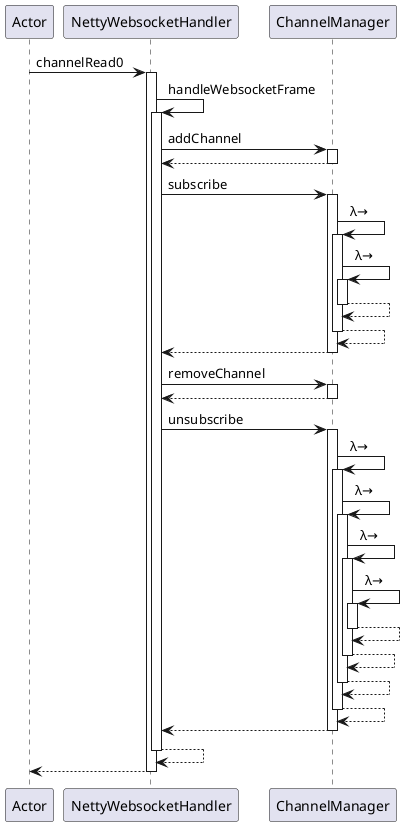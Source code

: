 @startuml
participant Actor
Actor -> NettyWebsocketHandler : channelRead0
activate NettyWebsocketHandler
NettyWebsocketHandler -> NettyWebsocketHandler : handleWebsocketFrame
activate NettyWebsocketHandler
NettyWebsocketHandler -> ChannelManager : addChannel
activate ChannelManager
ChannelManager --> NettyWebsocketHandler
deactivate ChannelManager
NettyWebsocketHandler -> ChannelManager : subscribe
activate ChannelManager
ChannelManager -> ChannelManager : λ→
activate ChannelManager
ChannelManager -> ChannelManager : λ→
activate ChannelManager
ChannelManager --> ChannelManager
deactivate ChannelManager
ChannelManager --> ChannelManager
deactivate ChannelManager
ChannelManager --> NettyWebsocketHandler
deactivate ChannelManager
NettyWebsocketHandler -> ChannelManager : removeChannel
activate ChannelManager
ChannelManager --> NettyWebsocketHandler
deactivate ChannelManager
NettyWebsocketHandler -> ChannelManager : unsubscribe
activate ChannelManager
ChannelManager -> ChannelManager : λ→
activate ChannelManager
ChannelManager -> ChannelManager : λ→
activate ChannelManager
ChannelManager -> ChannelManager : λ→
activate ChannelManager
ChannelManager -> ChannelManager : λ→
activate ChannelManager
ChannelManager --> ChannelManager
deactivate ChannelManager
ChannelManager --> ChannelManager
deactivate ChannelManager
ChannelManager --> ChannelManager
deactivate ChannelManager
ChannelManager --> ChannelManager
deactivate ChannelManager
ChannelManager --> NettyWebsocketHandler
deactivate ChannelManager
NettyWebsocketHandler --> NettyWebsocketHandler
deactivate NettyWebsocketHandler
return
@enduml